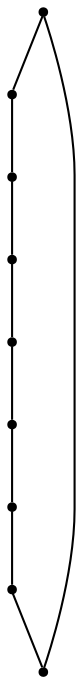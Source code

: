 graph {
  node [shape=point,comment="{\"directed\":false,\"doi\":\"10.1007/978-3-030-04414-5_14\",\"figure\":\"3 (5)\"}"]

  v0 [pos="528.8800755738447,1942.3691130468178"]
  v1 [pos="662.2346449772859,2075.722056050395"]
  v2 [pos="662.2346449772859,1942.3691130468178"]
  v3 [pos="595.5573563012892,2075.722056050395"]
  v4 [pos="662.234644977286,2009.0455845486063"]
  v5 [pos="595.5573563012892,1942.3691130468173"]
  v6 [pos="528.8800755738446,2075.722056050395"]
  v7 [pos="595.5573563012892,2009.0455845486063"]
  v8 [pos="528.8800755738447,2009.0455845486063"]

  v0 -- v1 [id="-1",pos="528.8800755738447,1942.3691130468178 573.3330135506188,2009.0455845486063 617.7817626403772,2053.497922086084 662.2346449772859,2075.722056050395"]
  v6 -- v8 [id="-2",pos="528.8800755738446,2075.722056050395 528.8800755738447,2009.0455845486063 528.8800755738447,2009.0455845486063 528.8800755738447,2009.0455845486063"]
  v8 -- v0 [id="-3",pos="528.8800755738447,2009.0455845486063 528.8800755738447,1942.3691130468178 528.8800755738447,1942.3691130468178 528.8800755738447,1942.3691130468178"]
  v2 -- v3 [id="-4",pos="662.2346449772859,1942.3691130468178 595.5573563012892,2075.722056050395 595.5573563012892,2075.722056050395 595.5573563012892,2075.722056050395"]
  v4 -- v2 [id="-5",pos="662.234644977286,2009.0455845486063 662.2346449772859,1942.3691130468178 662.2346449772859,1942.3691130468178 662.2346449772859,1942.3691130468178"]
  v1 -- v4 [id="-6",pos="662.2346449772859,2075.722056050395 662.234644977286,2009.0455845486063 662.234644977286,2009.0455845486063 662.234644977286,2009.0455845486063"]
  v5 -- v6 [id="-7",pos="595.5573563012892,1942.3691130468173 528.8800755738446,2075.722056050395 528.8800755738446,2075.722056050395 528.8800755738446,2075.722056050395"]
  v7 -- v5 [id="-8",pos="595.5573563012892,2009.0455845486063 595.5573563012892,1942.3691130468173 595.5573563012892,1942.3691130468173 595.5573563012892,1942.3691130468173"]
  v3 -- v7 [id="-9",pos="595.5573563012892,2075.722056050395 595.5573563012892,2009.0455845486063 595.5573563012892,2009.0455845486063 595.5573563012892,2009.0455845486063"]
}